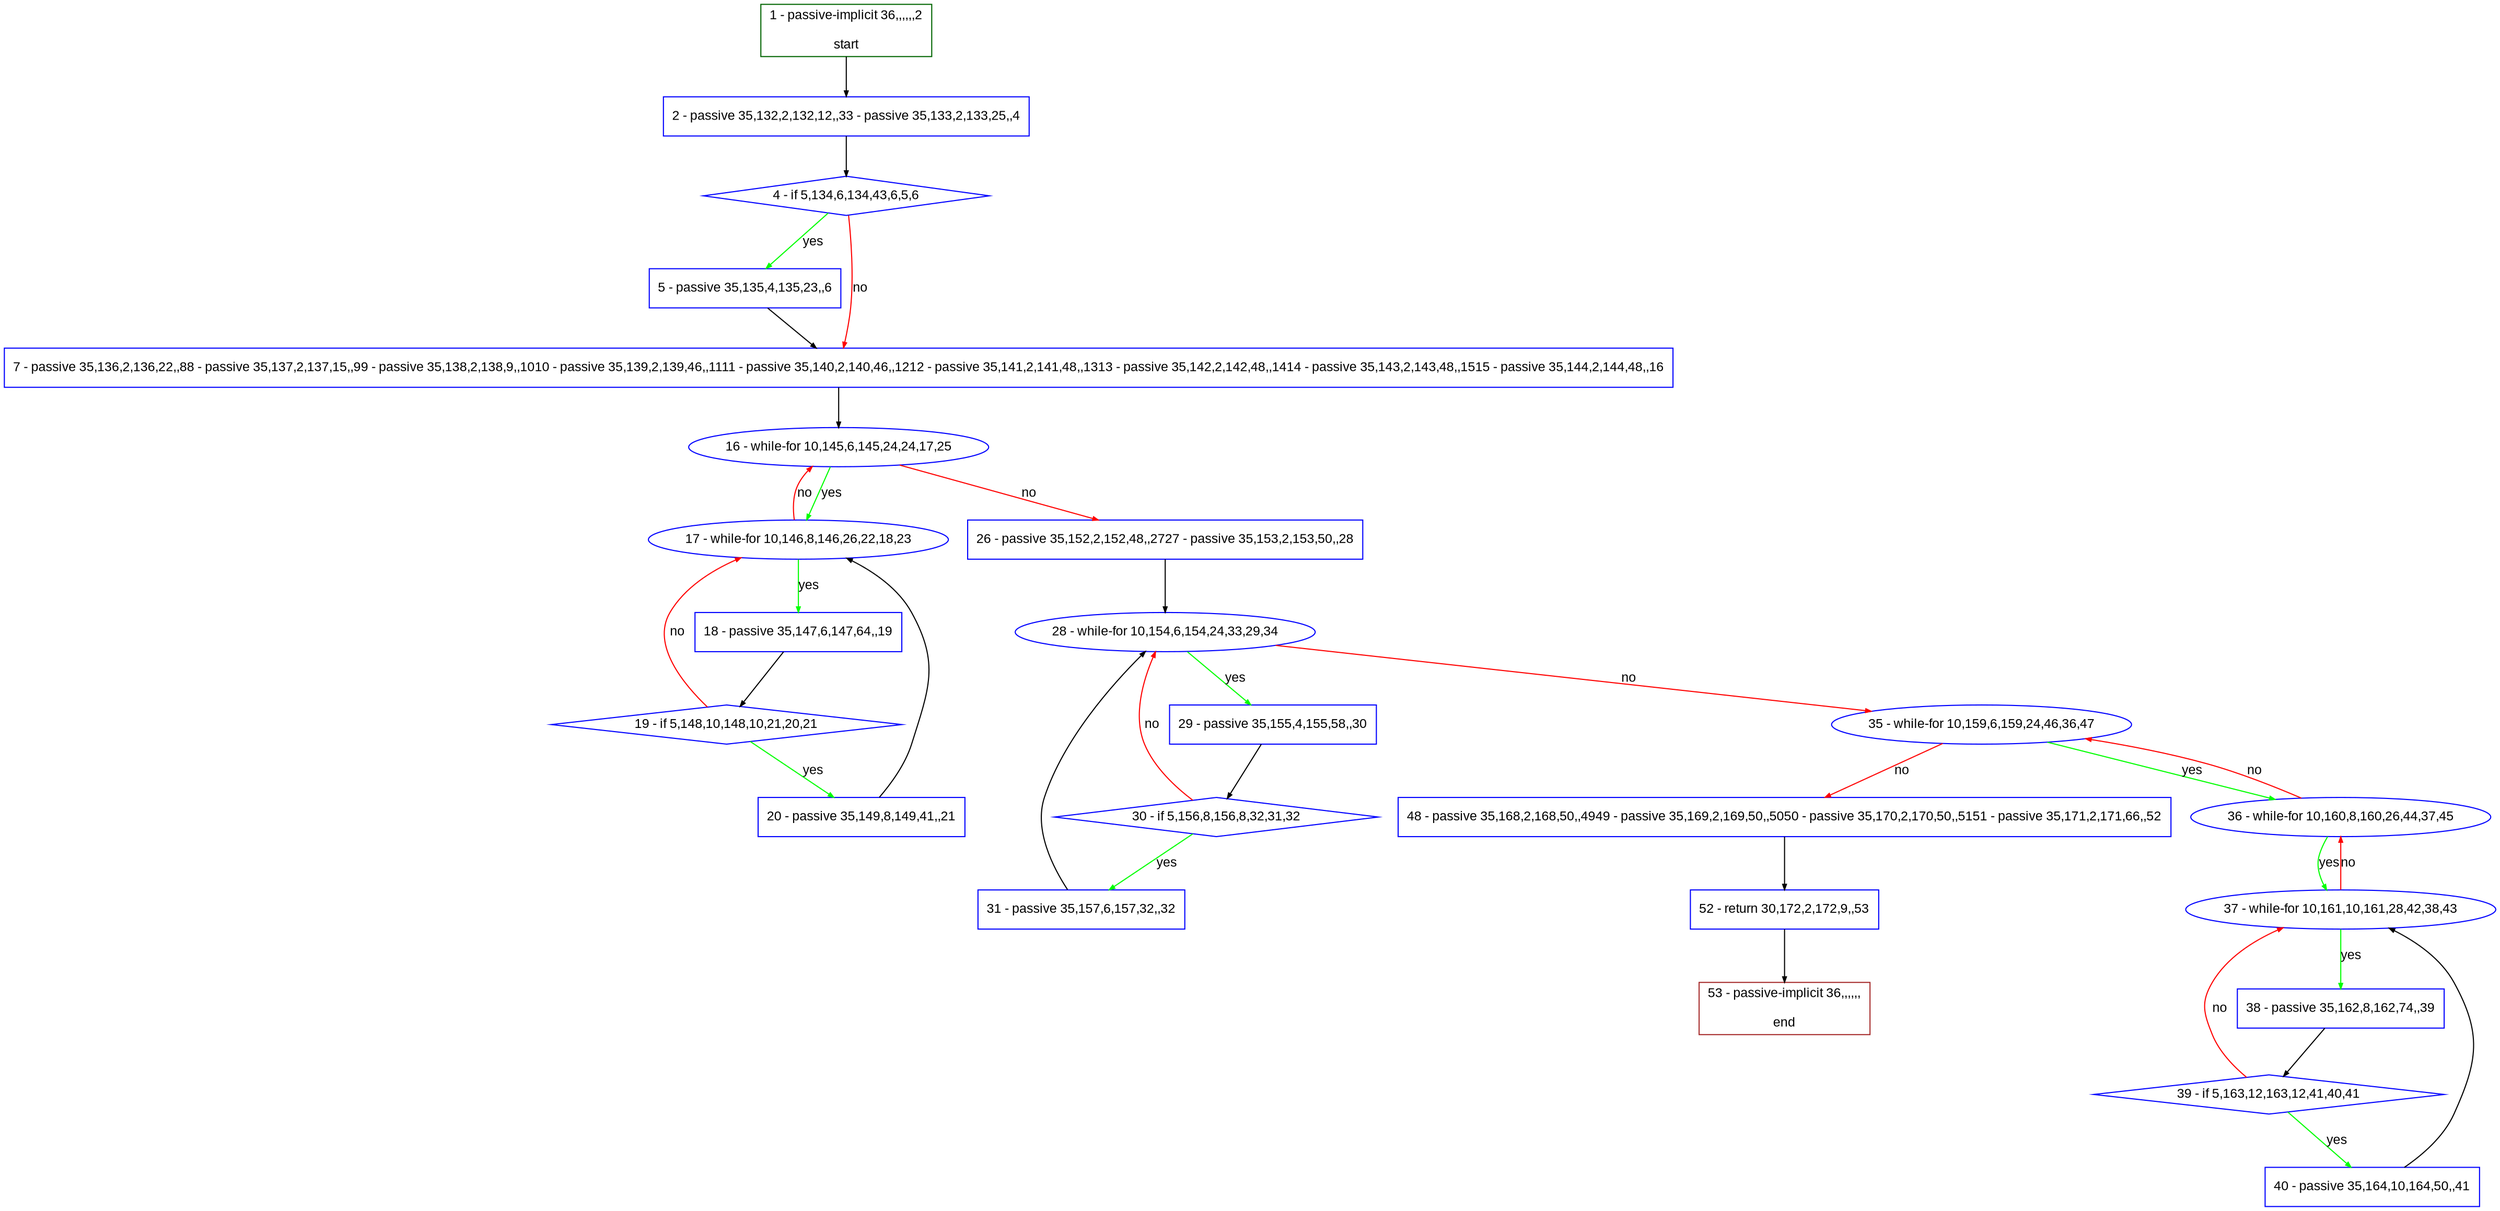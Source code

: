 digraph "" {
  graph [pack="true", label="", fontsize="12", packmode="clust", fontname="Arial", fillcolor="#FFFFCC", bgcolor="white", style="rounded,filled", compound="true"];
  node [node_initialized="no", label="", color="grey", fontsize="12", fillcolor="white", fontname="Arial", style="filled", shape="rectangle", compound="true", fixedsize="false"];
  edge [fontcolor="black", arrowhead="normal", arrowtail="none", arrowsize="0.5", ltail="", label="", color="black", fontsize="12", lhead="", fontname="Arial", dir="forward", compound="true"];
  __N1 [label="2 - passive 35,132,2,132,12,,33 - passive 35,133,2,133,25,,4", color="#0000ff", fillcolor="#ffffff", style="filled", shape="box"];
  __N2 [label="1 - passive-implicit 36,,,,,,2\n\nstart", color="#006400", fillcolor="#ffffff", style="filled", shape="box"];
  __N3 [label="4 - if 5,134,6,134,43,6,5,6", color="#0000ff", fillcolor="#ffffff", style="filled", shape="diamond"];
  __N4 [label="5 - passive 35,135,4,135,23,,6", color="#0000ff", fillcolor="#ffffff", style="filled", shape="box"];
  __N5 [label="7 - passive 35,136,2,136,22,,88 - passive 35,137,2,137,15,,99 - passive 35,138,2,138,9,,1010 - passive 35,139,2,139,46,,1111 - passive 35,140,2,140,46,,1212 - passive 35,141,2,141,48,,1313 - passive 35,142,2,142,48,,1414 - passive 35,143,2,143,48,,1515 - passive 35,144,2,144,48,,16", color="#0000ff", fillcolor="#ffffff", style="filled", shape="box"];
  __N6 [label="16 - while-for 10,145,6,145,24,24,17,25", color="#0000ff", fillcolor="#ffffff", style="filled", shape="oval"];
  __N7 [label="17 - while-for 10,146,8,146,26,22,18,23", color="#0000ff", fillcolor="#ffffff", style="filled", shape="oval"];
  __N8 [label="26 - passive 35,152,2,152,48,,2727 - passive 35,153,2,153,50,,28", color="#0000ff", fillcolor="#ffffff", style="filled", shape="box"];
  __N9 [label="18 - passive 35,147,6,147,64,,19", color="#0000ff", fillcolor="#ffffff", style="filled", shape="box"];
  __N10 [label="19 - if 5,148,10,148,10,21,20,21", color="#0000ff", fillcolor="#ffffff", style="filled", shape="diamond"];
  __N11 [label="20 - passive 35,149,8,149,41,,21", color="#0000ff", fillcolor="#ffffff", style="filled", shape="box"];
  __N12 [label="28 - while-for 10,154,6,154,24,33,29,34", color="#0000ff", fillcolor="#ffffff", style="filled", shape="oval"];
  __N13 [label="29 - passive 35,155,4,155,58,,30", color="#0000ff", fillcolor="#ffffff", style="filled", shape="box"];
  __N14 [label="35 - while-for 10,159,6,159,24,46,36,47", color="#0000ff", fillcolor="#ffffff", style="filled", shape="oval"];
  __N15 [label="30 - if 5,156,8,156,8,32,31,32", color="#0000ff", fillcolor="#ffffff", style="filled", shape="diamond"];
  __N16 [label="31 - passive 35,157,6,157,32,,32", color="#0000ff", fillcolor="#ffffff", style="filled", shape="box"];
  __N17 [label="36 - while-for 10,160,8,160,26,44,37,45", color="#0000ff", fillcolor="#ffffff", style="filled", shape="oval"];
  __N18 [label="48 - passive 35,168,2,168,50,,4949 - passive 35,169,2,169,50,,5050 - passive 35,170,2,170,50,,5151 - passive 35,171,2,171,66,,52", color="#0000ff", fillcolor="#ffffff", style="filled", shape="box"];
  __N19 [label="37 - while-for 10,161,10,161,28,42,38,43", color="#0000ff", fillcolor="#ffffff", style="filled", shape="oval"];
  __N20 [label="38 - passive 35,162,8,162,74,,39", color="#0000ff", fillcolor="#ffffff", style="filled", shape="box"];
  __N21 [label="39 - if 5,163,12,163,12,41,40,41", color="#0000ff", fillcolor="#ffffff", style="filled", shape="diamond"];
  __N22 [label="40 - passive 35,164,10,164,50,,41", color="#0000ff", fillcolor="#ffffff", style="filled", shape="box"];
  __N23 [label="52 - return 30,172,2,172,9,,53", color="#0000ff", fillcolor="#ffffff", style="filled", shape="box"];
  __N24 [label="53 - passive-implicit 36,,,,,,\n\nend", color="#a52a2a", fillcolor="#ffffff", style="filled", shape="box"];
  __N2 -> __N1 [arrowhead="normal", arrowtail="none", color="#000000", label="", dir="forward"];
  __N1 -> __N3 [arrowhead="normal", arrowtail="none", color="#000000", label="", dir="forward"];
  __N3 -> __N4 [arrowhead="normal", arrowtail="none", color="#00ff00", label="yes", dir="forward"];
  __N3 -> __N5 [arrowhead="normal", arrowtail="none", color="#ff0000", label="no", dir="forward"];
  __N4 -> __N5 [arrowhead="normal", arrowtail="none", color="#000000", label="", dir="forward"];
  __N5 -> __N6 [arrowhead="normal", arrowtail="none", color="#000000", label="", dir="forward"];
  __N6 -> __N7 [arrowhead="normal", arrowtail="none", color="#00ff00", label="yes", dir="forward"];
  __N7 -> __N6 [arrowhead="normal", arrowtail="none", color="#ff0000", label="no", dir="forward"];
  __N6 -> __N8 [arrowhead="normal", arrowtail="none", color="#ff0000", label="no", dir="forward"];
  __N7 -> __N9 [arrowhead="normal", arrowtail="none", color="#00ff00", label="yes", dir="forward"];
  __N9 -> __N10 [arrowhead="normal", arrowtail="none", color="#000000", label="", dir="forward"];
  __N10 -> __N7 [arrowhead="normal", arrowtail="none", color="#ff0000", label="no", dir="forward"];
  __N10 -> __N11 [arrowhead="normal", arrowtail="none", color="#00ff00", label="yes", dir="forward"];
  __N11 -> __N7 [arrowhead="normal", arrowtail="none", color="#000000", label="", dir="forward"];
  __N8 -> __N12 [arrowhead="normal", arrowtail="none", color="#000000", label="", dir="forward"];
  __N12 -> __N13 [arrowhead="normal", arrowtail="none", color="#00ff00", label="yes", dir="forward"];
  __N12 -> __N14 [arrowhead="normal", arrowtail="none", color="#ff0000", label="no", dir="forward"];
  __N13 -> __N15 [arrowhead="normal", arrowtail="none", color="#000000", label="", dir="forward"];
  __N15 -> __N12 [arrowhead="normal", arrowtail="none", color="#ff0000", label="no", dir="forward"];
  __N15 -> __N16 [arrowhead="normal", arrowtail="none", color="#00ff00", label="yes", dir="forward"];
  __N16 -> __N12 [arrowhead="normal", arrowtail="none", color="#000000", label="", dir="forward"];
  __N14 -> __N17 [arrowhead="normal", arrowtail="none", color="#00ff00", label="yes", dir="forward"];
  __N17 -> __N14 [arrowhead="normal", arrowtail="none", color="#ff0000", label="no", dir="forward"];
  __N14 -> __N18 [arrowhead="normal", arrowtail="none", color="#ff0000", label="no", dir="forward"];
  __N17 -> __N19 [arrowhead="normal", arrowtail="none", color="#00ff00", label="yes", dir="forward"];
  __N19 -> __N17 [arrowhead="normal", arrowtail="none", color="#ff0000", label="no", dir="forward"];
  __N19 -> __N20 [arrowhead="normal", arrowtail="none", color="#00ff00", label="yes", dir="forward"];
  __N20 -> __N21 [arrowhead="normal", arrowtail="none", color="#000000", label="", dir="forward"];
  __N21 -> __N19 [arrowhead="normal", arrowtail="none", color="#ff0000", label="no", dir="forward"];
  __N21 -> __N22 [arrowhead="normal", arrowtail="none", color="#00ff00", label="yes", dir="forward"];
  __N22 -> __N19 [arrowhead="normal", arrowtail="none", color="#000000", label="", dir="forward"];
  __N18 -> __N23 [arrowhead="normal", arrowtail="none", color="#000000", label="", dir="forward"];
  __N23 -> __N24 [arrowhead="normal", arrowtail="none", color="#000000", label="", dir="forward"];
}
